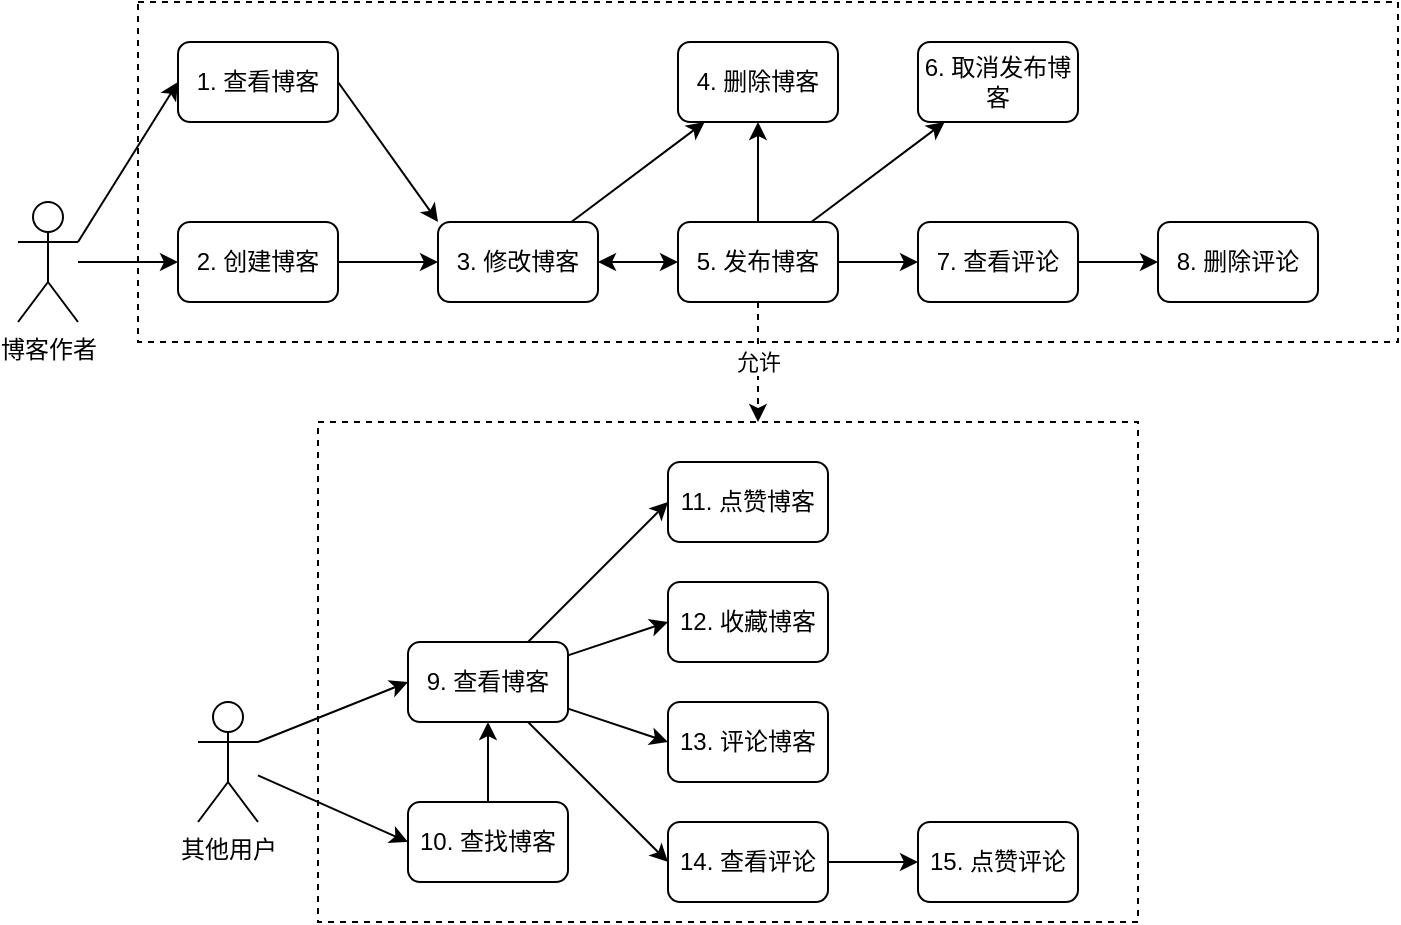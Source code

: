 <mxfile version="13.7.3" type="device"><diagram id="uZ9AiMnoH_j8mT83Ns03" name="第 1 页"><mxGraphModel dx="1037" dy="609" grid="1" gridSize="10" guides="1" tooltips="1" connect="1" arrows="1" fold="1" page="1" pageScale="1" pageWidth="827" pageHeight="1169" math="0" shadow="0"><root><mxCell id="0"/><mxCell id="1" parent="0"/><mxCell id="Hqt2-tT8HO64ru2mG9MA-49" value="" style="rounded=0;whiteSpace=wrap;html=1;dashed=1;" parent="1" vertex="1"><mxGeometry x="190" y="260" width="410" height="250" as="geometry"/></mxCell><mxCell id="Hqt2-tT8HO64ru2mG9MA-20" value="" style="rounded=0;whiteSpace=wrap;html=1;dashed=1;" parent="1" vertex="1"><mxGeometry x="100" y="50" width="630" height="170" as="geometry"/></mxCell><mxCell id="Hqt2-tT8HO64ru2mG9MA-5" value="" style="edgeStyle=orthogonalEdgeStyle;rounded=0;orthogonalLoop=1;jettySize=auto;html=1;" parent="1" source="Hqt2-tT8HO64ru2mG9MA-1" target="Hqt2-tT8HO64ru2mG9MA-4" edge="1"><mxGeometry relative="1" as="geometry"/></mxCell><mxCell id="Hqt2-tT8HO64ru2mG9MA-1" value="2. 创建博客" style="rounded=1;whiteSpace=wrap;html=1;" parent="1" vertex="1"><mxGeometry x="120" y="160" width="80" height="40" as="geometry"/></mxCell><mxCell id="Hqt2-tT8HO64ru2mG9MA-7" value="" style="rounded=0;orthogonalLoop=1;jettySize=auto;html=1;" parent="1" source="Hqt2-tT8HO64ru2mG9MA-4" target="Hqt2-tT8HO64ru2mG9MA-6" edge="1"><mxGeometry relative="1" as="geometry"/></mxCell><mxCell id="Hqt2-tT8HO64ru2mG9MA-10" style="edgeStyle=none;rounded=0;orthogonalLoop=1;jettySize=auto;html=1;exitX=1;exitY=0.5;exitDx=0;exitDy=0;entryX=0;entryY=0.5;entryDx=0;entryDy=0;startArrow=classic;startFill=1;" parent="1" source="Hqt2-tT8HO64ru2mG9MA-4" target="Hqt2-tT8HO64ru2mG9MA-8" edge="1"><mxGeometry relative="1" as="geometry"/></mxCell><mxCell id="Hqt2-tT8HO64ru2mG9MA-4" value="3. 修改博客" style="rounded=1;whiteSpace=wrap;html=1;" parent="1" vertex="1"><mxGeometry x="250" y="160" width="80" height="40" as="geometry"/></mxCell><mxCell id="Hqt2-tT8HO64ru2mG9MA-6" value="4. 删除博客" style="rounded=1;whiteSpace=wrap;html=1;" parent="1" vertex="1"><mxGeometry x="370" y="70" width="80" height="40" as="geometry"/></mxCell><mxCell id="Hqt2-tT8HO64ru2mG9MA-9" style="edgeStyle=none;rounded=0;orthogonalLoop=1;jettySize=auto;html=1;exitX=0.5;exitY=0;exitDx=0;exitDy=0;entryX=0.5;entryY=1;entryDx=0;entryDy=0;" parent="1" source="Hqt2-tT8HO64ru2mG9MA-8" target="Hqt2-tT8HO64ru2mG9MA-6" edge="1"><mxGeometry relative="1" as="geometry"/></mxCell><mxCell id="Hqt2-tT8HO64ru2mG9MA-13" value="" style="edgeStyle=none;rounded=0;orthogonalLoop=1;jettySize=auto;html=1;startArrow=none;startFill=0;" parent="1" source="Hqt2-tT8HO64ru2mG9MA-8" target="Hqt2-tT8HO64ru2mG9MA-11" edge="1"><mxGeometry relative="1" as="geometry"/></mxCell><mxCell id="Hqt2-tT8HO64ru2mG9MA-17" value="" style="edgeStyle=none;rounded=0;orthogonalLoop=1;jettySize=auto;html=1;startArrow=none;startFill=0;" parent="1" source="Hqt2-tT8HO64ru2mG9MA-8" target="Hqt2-tT8HO64ru2mG9MA-16" edge="1"><mxGeometry relative="1" as="geometry"/></mxCell><mxCell id="Hqt2-tT8HO64ru2mG9MA-25" value="允许" style="edgeStyle=none;rounded=0;orthogonalLoop=1;jettySize=auto;html=1;startArrow=none;startFill=0;dashed=1;" parent="1" source="Hqt2-tT8HO64ru2mG9MA-8" edge="1"><mxGeometry relative="1" as="geometry"><mxPoint x="410" y="260" as="targetPoint"/></mxGeometry></mxCell><mxCell id="Hqt2-tT8HO64ru2mG9MA-8" value="5. 发布博客" style="rounded=1;whiteSpace=wrap;html=1;" parent="1" vertex="1"><mxGeometry x="370" y="160" width="80" height="40" as="geometry"/></mxCell><mxCell id="Hqt2-tT8HO64ru2mG9MA-11" value="6. 取消发布博客" style="rounded=1;whiteSpace=wrap;html=1;" parent="1" vertex="1"><mxGeometry x="490" y="70" width="80" height="40" as="geometry"/></mxCell><mxCell id="Hqt2-tT8HO64ru2mG9MA-19" value="" style="edgeStyle=none;rounded=0;orthogonalLoop=1;jettySize=auto;html=1;startArrow=none;startFill=0;" parent="1" source="Hqt2-tT8HO64ru2mG9MA-16" target="Hqt2-tT8HO64ru2mG9MA-18" edge="1"><mxGeometry relative="1" as="geometry"/></mxCell><mxCell id="Hqt2-tT8HO64ru2mG9MA-16" value="7. 查看评论" style="rounded=1;whiteSpace=wrap;html=1;" parent="1" vertex="1"><mxGeometry x="490" y="160" width="80" height="40" as="geometry"/></mxCell><mxCell id="Hqt2-tT8HO64ru2mG9MA-18" value="8. 删除评论" style="rounded=1;whiteSpace=wrap;html=1;" parent="1" vertex="1"><mxGeometry x="610" y="160" width="80" height="40" as="geometry"/></mxCell><mxCell id="Hqt2-tT8HO64ru2mG9MA-33" style="edgeStyle=none;rounded=0;orthogonalLoop=1;jettySize=auto;html=1;exitX=1;exitY=0.5;exitDx=0;exitDy=0;entryX=0;entryY=0;entryDx=0;entryDy=0;startArrow=none;startFill=0;" parent="1" source="Hqt2-tT8HO64ru2mG9MA-22" target="Hqt2-tT8HO64ru2mG9MA-4" edge="1"><mxGeometry relative="1" as="geometry"/></mxCell><mxCell id="Hqt2-tT8HO64ru2mG9MA-22" value="1. 查看博客" style="rounded=1;whiteSpace=wrap;html=1;" parent="1" vertex="1"><mxGeometry x="120" y="70" width="80" height="40" as="geometry"/></mxCell><mxCell id="Hqt2-tT8HO64ru2mG9MA-43" style="edgeStyle=none;rounded=0;orthogonalLoop=1;jettySize=auto;html=1;entryX=0;entryY=0.5;entryDx=0;entryDy=0;startArrow=none;startFill=0;" parent="1" source="Hqt2-tT8HO64ru2mG9MA-26" target="Hqt2-tT8HO64ru2mG9MA-38" edge="1"><mxGeometry relative="1" as="geometry"/></mxCell><mxCell id="Hqt2-tT8HO64ru2mG9MA-44" style="edgeStyle=none;rounded=0;orthogonalLoop=1;jettySize=auto;html=1;entryX=0;entryY=0.5;entryDx=0;entryDy=0;startArrow=none;startFill=0;" parent="1" source="Hqt2-tT8HO64ru2mG9MA-26" target="Hqt2-tT8HO64ru2mG9MA-39" edge="1"><mxGeometry relative="1" as="geometry"/></mxCell><mxCell id="Hqt2-tT8HO64ru2mG9MA-45" style="edgeStyle=none;rounded=0;orthogonalLoop=1;jettySize=auto;html=1;entryX=0;entryY=0.5;entryDx=0;entryDy=0;startArrow=none;startFill=0;" parent="1" source="Hqt2-tT8HO64ru2mG9MA-26" target="Hqt2-tT8HO64ru2mG9MA-40" edge="1"><mxGeometry relative="1" as="geometry"/></mxCell><mxCell id="Hqt2-tT8HO64ru2mG9MA-46" style="edgeStyle=none;rounded=0;orthogonalLoop=1;jettySize=auto;html=1;entryX=0;entryY=0.5;entryDx=0;entryDy=0;startArrow=none;startFill=0;" parent="1" source="Hqt2-tT8HO64ru2mG9MA-26" target="Hqt2-tT8HO64ru2mG9MA-37" edge="1"><mxGeometry relative="1" as="geometry"/></mxCell><mxCell id="Hqt2-tT8HO64ru2mG9MA-26" value="9. 查看博客" style="rounded=1;whiteSpace=wrap;html=1;" parent="1" vertex="1"><mxGeometry x="235" y="370" width="80" height="40" as="geometry"/></mxCell><mxCell id="Hqt2-tT8HO64ru2mG9MA-28" value="" style="edgeStyle=none;rounded=0;orthogonalLoop=1;jettySize=auto;html=1;startArrow=none;startFill=0;" parent="1" source="Hqt2-tT8HO64ru2mG9MA-27" target="Hqt2-tT8HO64ru2mG9MA-1" edge="1"><mxGeometry relative="1" as="geometry"/></mxCell><mxCell id="Hqt2-tT8HO64ru2mG9MA-32" style="edgeStyle=none;rounded=0;orthogonalLoop=1;jettySize=auto;html=1;exitX=1;exitY=0.333;exitDx=0;exitDy=0;exitPerimeter=0;entryX=0;entryY=0.5;entryDx=0;entryDy=0;startArrow=none;startFill=0;" parent="1" source="Hqt2-tT8HO64ru2mG9MA-27" target="Hqt2-tT8HO64ru2mG9MA-22" edge="1"><mxGeometry relative="1" as="geometry"/></mxCell><mxCell id="Hqt2-tT8HO64ru2mG9MA-27" value="博客作者" style="shape=umlActor;verticalLabelPosition=bottom;verticalAlign=top;html=1;outlineConnect=0;" parent="1" vertex="1"><mxGeometry x="40" y="150" width="30" height="60" as="geometry"/></mxCell><mxCell id="Hqt2-tT8HO64ru2mG9MA-35" style="edgeStyle=none;rounded=0;orthogonalLoop=1;jettySize=auto;html=1;exitX=1;exitY=0.333;exitDx=0;exitDy=0;exitPerimeter=0;entryX=0;entryY=0.5;entryDx=0;entryDy=0;startArrow=none;startFill=0;" parent="1" source="Hqt2-tT8HO64ru2mG9MA-29" target="Hqt2-tT8HO64ru2mG9MA-26" edge="1"><mxGeometry relative="1" as="geometry"/></mxCell><mxCell id="Hqt2-tT8HO64ru2mG9MA-36" style="edgeStyle=none;rounded=0;orthogonalLoop=1;jettySize=auto;html=1;entryX=0;entryY=0.5;entryDx=0;entryDy=0;startArrow=none;startFill=0;" parent="1" source="Hqt2-tT8HO64ru2mG9MA-29" target="Hqt2-tT8HO64ru2mG9MA-30" edge="1"><mxGeometry relative="1" as="geometry"/></mxCell><mxCell id="Hqt2-tT8HO64ru2mG9MA-29" value="其他用户" style="shape=umlActor;verticalLabelPosition=bottom;verticalAlign=top;html=1;outlineConnect=0;" parent="1" vertex="1"><mxGeometry x="130" y="400" width="30" height="60" as="geometry"/></mxCell><mxCell id="Hqt2-tT8HO64ru2mG9MA-34" value="" style="edgeStyle=none;rounded=0;orthogonalLoop=1;jettySize=auto;html=1;startArrow=none;startFill=0;" parent="1" source="Hqt2-tT8HO64ru2mG9MA-30" target="Hqt2-tT8HO64ru2mG9MA-26" edge="1"><mxGeometry relative="1" as="geometry"/></mxCell><mxCell id="Hqt2-tT8HO64ru2mG9MA-30" value="10. 查找博客" style="rounded=1;whiteSpace=wrap;html=1;" parent="1" vertex="1"><mxGeometry x="235" y="450" width="80" height="40" as="geometry"/></mxCell><mxCell id="Hqt2-tT8HO64ru2mG9MA-37" value="11. 点赞博客" style="rounded=1;whiteSpace=wrap;html=1;" parent="1" vertex="1"><mxGeometry x="365" y="280" width="80" height="40" as="geometry"/></mxCell><mxCell id="Hqt2-tT8HO64ru2mG9MA-38" value="12. 收藏博客" style="rounded=1;whiteSpace=wrap;html=1;" parent="1" vertex="1"><mxGeometry x="365" y="340" width="80" height="40" as="geometry"/></mxCell><mxCell id="Hqt2-tT8HO64ru2mG9MA-39" value="13. 评论博客" style="rounded=1;whiteSpace=wrap;html=1;" parent="1" vertex="1"><mxGeometry x="365" y="400" width="80" height="40" as="geometry"/></mxCell><mxCell id="Hqt2-tT8HO64ru2mG9MA-47" value="" style="edgeStyle=none;rounded=0;orthogonalLoop=1;jettySize=auto;html=1;startArrow=none;startFill=0;" parent="1" source="Hqt2-tT8HO64ru2mG9MA-40" target="Hqt2-tT8HO64ru2mG9MA-41" edge="1"><mxGeometry relative="1" as="geometry"/></mxCell><mxCell id="Hqt2-tT8HO64ru2mG9MA-40" value="14. 查看评论" style="rounded=1;whiteSpace=wrap;html=1;" parent="1" vertex="1"><mxGeometry x="365" y="460" width="80" height="40" as="geometry"/></mxCell><mxCell id="Hqt2-tT8HO64ru2mG9MA-41" value="15. 点赞评论" style="rounded=1;whiteSpace=wrap;html=1;" parent="1" vertex="1"><mxGeometry x="490" y="460" width="80" height="40" as="geometry"/></mxCell></root></mxGraphModel></diagram></mxfile>
